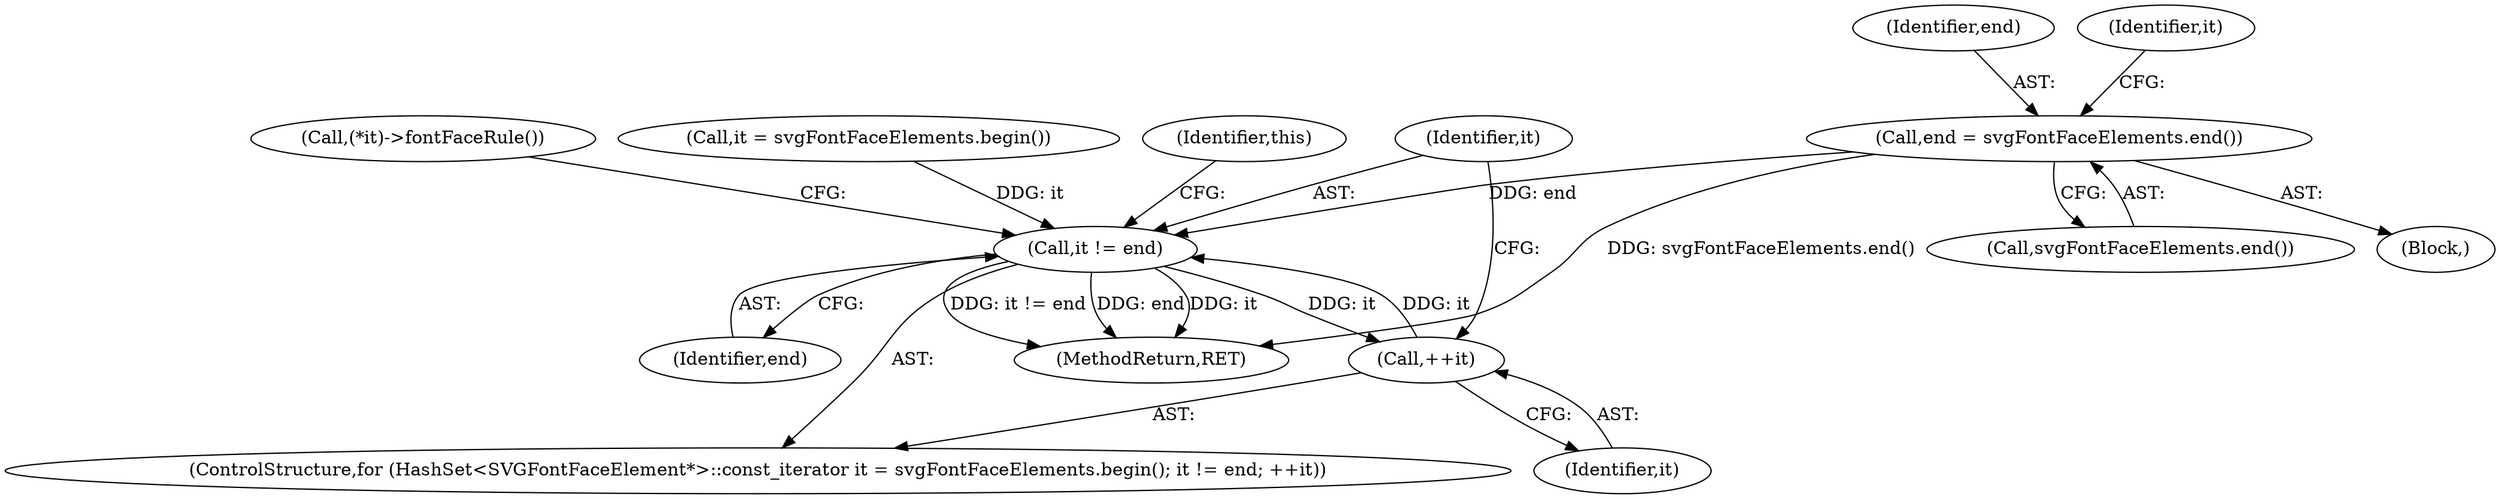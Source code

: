 digraph "0_Chrome_4d17163f4b66be517dc49019a029e5ddbd45078c_5@pointer" {
"1000162" [label="(Call,end = svgFontFaceElements.end())"];
"1000170" [label="(Call,it != end)"];
"1000173" [label="(Call,++it)"];
"1000173" [label="(Call,++it)"];
"1000172" [label="(Identifier,end)"];
"1000164" [label="(Call,svgFontFaceElements.end())"];
"1000163" [label="(Identifier,end)"];
"1000165" [label="(ControlStructure,for (HashSet<SVGFontFaceElement*>::const_iterator it = svgFontFaceElements.begin(); it != end; ++it))"];
"1000176" [label="(Call,(*it)->fontFaceRule())"];
"1000174" [label="(Identifier,it)"];
"1000167" [label="(Call,it = svgFontFaceElements.begin())"];
"1000168" [label="(Identifier,it)"];
"1000179" [label="(MethodReturn,RET)"];
"1000156" [label="(Block,)"];
"1000170" [label="(Call,it != end)"];
"1000178" [label="(Identifier,this)"];
"1000171" [label="(Identifier,it)"];
"1000162" [label="(Call,end = svgFontFaceElements.end())"];
"1000162" -> "1000156"  [label="AST: "];
"1000162" -> "1000164"  [label="CFG: "];
"1000163" -> "1000162"  [label="AST: "];
"1000164" -> "1000162"  [label="AST: "];
"1000168" -> "1000162"  [label="CFG: "];
"1000162" -> "1000179"  [label="DDG: svgFontFaceElements.end()"];
"1000162" -> "1000170"  [label="DDG: end"];
"1000170" -> "1000165"  [label="AST: "];
"1000170" -> "1000172"  [label="CFG: "];
"1000171" -> "1000170"  [label="AST: "];
"1000172" -> "1000170"  [label="AST: "];
"1000176" -> "1000170"  [label="CFG: "];
"1000178" -> "1000170"  [label="CFG: "];
"1000170" -> "1000179"  [label="DDG: end"];
"1000170" -> "1000179"  [label="DDG: it"];
"1000170" -> "1000179"  [label="DDG: it != end"];
"1000167" -> "1000170"  [label="DDG: it"];
"1000173" -> "1000170"  [label="DDG: it"];
"1000170" -> "1000173"  [label="DDG: it"];
"1000173" -> "1000165"  [label="AST: "];
"1000173" -> "1000174"  [label="CFG: "];
"1000174" -> "1000173"  [label="AST: "];
"1000171" -> "1000173"  [label="CFG: "];
}
